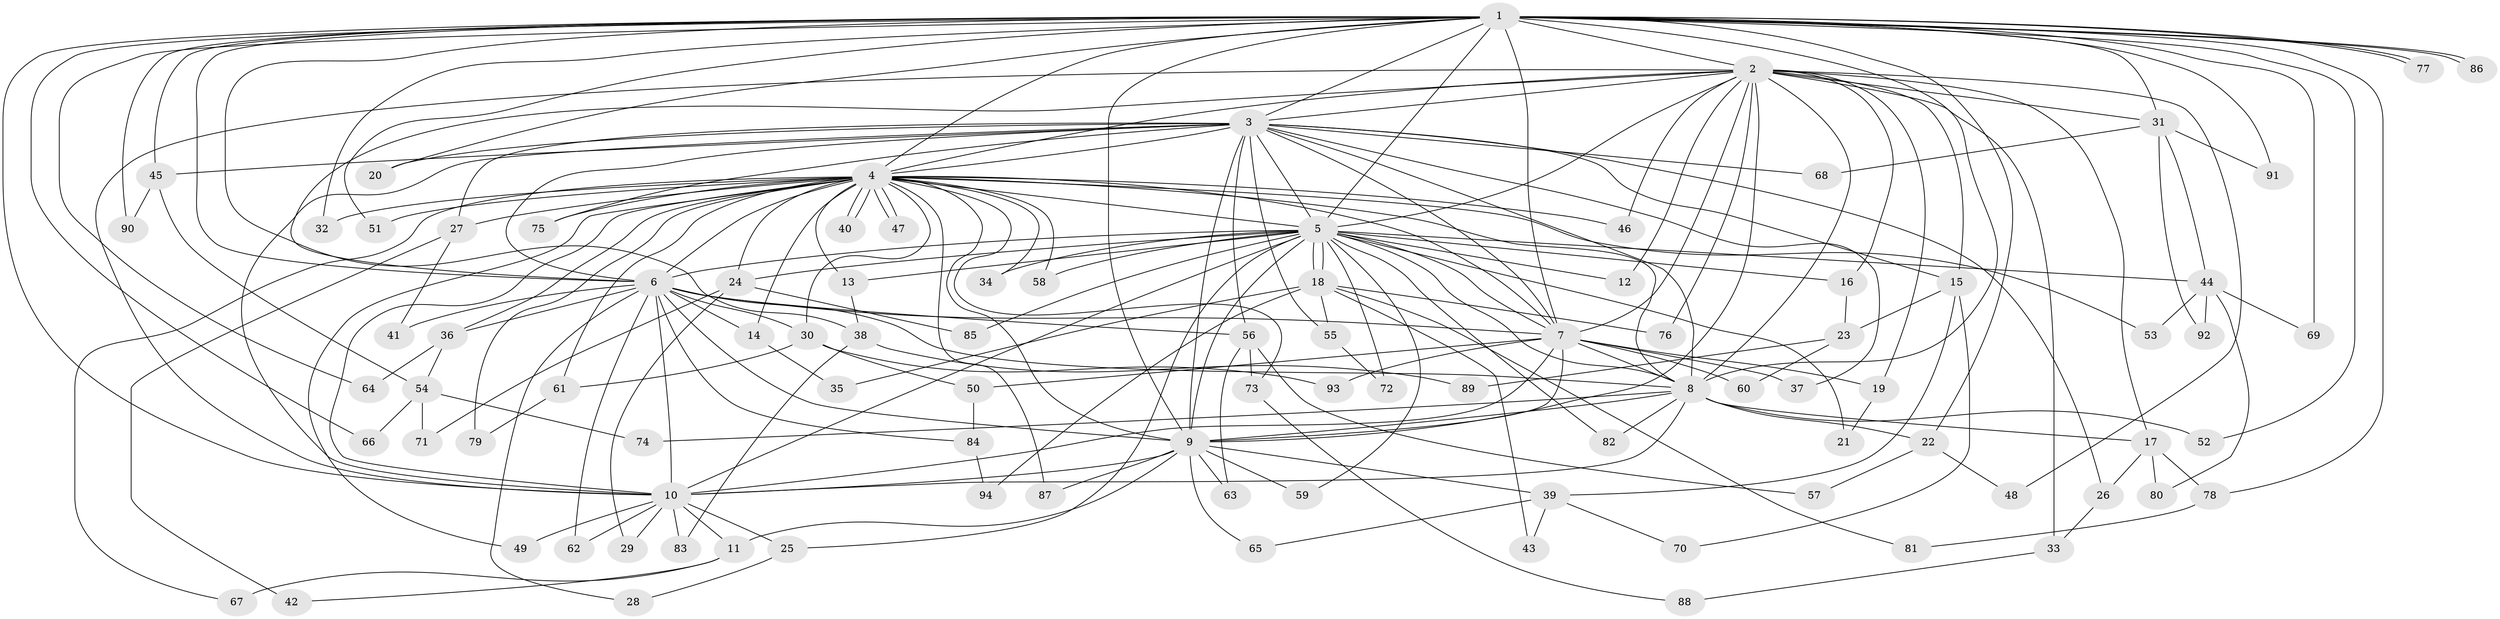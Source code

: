 // coarse degree distribution, {24: 0.0273972602739726, 31: 0.0136986301369863, 20: 0.0136986301369863, 13: 0.0136986301369863, 15: 0.0136986301369863, 4: 0.0684931506849315, 2: 0.547945205479452, 3: 0.1643835616438356, 5: 0.0547945205479452, 9: 0.0273972602739726, 1: 0.0410958904109589, 6: 0.0136986301369863}
// Generated by graph-tools (version 1.1) at 2025/51/02/27/25 19:51:50]
// undirected, 94 vertices, 213 edges
graph export_dot {
graph [start="1"]
  node [color=gray90,style=filled];
  1;
  2;
  3;
  4;
  5;
  6;
  7;
  8;
  9;
  10;
  11;
  12;
  13;
  14;
  15;
  16;
  17;
  18;
  19;
  20;
  21;
  22;
  23;
  24;
  25;
  26;
  27;
  28;
  29;
  30;
  31;
  32;
  33;
  34;
  35;
  36;
  37;
  38;
  39;
  40;
  41;
  42;
  43;
  44;
  45;
  46;
  47;
  48;
  49;
  50;
  51;
  52;
  53;
  54;
  55;
  56;
  57;
  58;
  59;
  60;
  61;
  62;
  63;
  64;
  65;
  66;
  67;
  68;
  69;
  70;
  71;
  72;
  73;
  74;
  75;
  76;
  77;
  78;
  79;
  80;
  81;
  82;
  83;
  84;
  85;
  86;
  87;
  88;
  89;
  90;
  91;
  92;
  93;
  94;
  1 -- 2;
  1 -- 3;
  1 -- 4;
  1 -- 5;
  1 -- 6;
  1 -- 7;
  1 -- 8;
  1 -- 9;
  1 -- 10;
  1 -- 20;
  1 -- 22;
  1 -- 31;
  1 -- 32;
  1 -- 38;
  1 -- 45;
  1 -- 51;
  1 -- 52;
  1 -- 64;
  1 -- 66;
  1 -- 69;
  1 -- 77;
  1 -- 77;
  1 -- 78;
  1 -- 86;
  1 -- 86;
  1 -- 90;
  1 -- 91;
  2 -- 3;
  2 -- 4;
  2 -- 5;
  2 -- 6;
  2 -- 7;
  2 -- 8;
  2 -- 9;
  2 -- 10;
  2 -- 12;
  2 -- 15;
  2 -- 16;
  2 -- 17;
  2 -- 19;
  2 -- 31;
  2 -- 33;
  2 -- 46;
  2 -- 48;
  2 -- 76;
  3 -- 4;
  3 -- 5;
  3 -- 6;
  3 -- 7;
  3 -- 8;
  3 -- 9;
  3 -- 10;
  3 -- 15;
  3 -- 20;
  3 -- 26;
  3 -- 27;
  3 -- 37;
  3 -- 45;
  3 -- 55;
  3 -- 56;
  3 -- 68;
  3 -- 75;
  4 -- 5;
  4 -- 6;
  4 -- 7;
  4 -- 8;
  4 -- 9;
  4 -- 10;
  4 -- 13;
  4 -- 14;
  4 -- 24;
  4 -- 27;
  4 -- 30;
  4 -- 32;
  4 -- 34;
  4 -- 36;
  4 -- 40;
  4 -- 40;
  4 -- 46;
  4 -- 47;
  4 -- 47;
  4 -- 49;
  4 -- 51;
  4 -- 53;
  4 -- 58;
  4 -- 61;
  4 -- 67;
  4 -- 73;
  4 -- 75;
  4 -- 79;
  4 -- 87;
  5 -- 6;
  5 -- 7;
  5 -- 8;
  5 -- 9;
  5 -- 10;
  5 -- 12;
  5 -- 13;
  5 -- 16;
  5 -- 18;
  5 -- 18;
  5 -- 21;
  5 -- 24;
  5 -- 25;
  5 -- 34;
  5 -- 44;
  5 -- 58;
  5 -- 59;
  5 -- 72;
  5 -- 82;
  5 -- 85;
  6 -- 7;
  6 -- 8;
  6 -- 9;
  6 -- 10;
  6 -- 14;
  6 -- 28;
  6 -- 30;
  6 -- 36;
  6 -- 41;
  6 -- 56;
  6 -- 62;
  6 -- 84;
  7 -- 8;
  7 -- 9;
  7 -- 10;
  7 -- 19;
  7 -- 37;
  7 -- 50;
  7 -- 60;
  7 -- 93;
  8 -- 9;
  8 -- 10;
  8 -- 17;
  8 -- 22;
  8 -- 52;
  8 -- 74;
  8 -- 82;
  9 -- 10;
  9 -- 11;
  9 -- 39;
  9 -- 59;
  9 -- 63;
  9 -- 65;
  9 -- 87;
  10 -- 11;
  10 -- 25;
  10 -- 29;
  10 -- 49;
  10 -- 62;
  10 -- 83;
  11 -- 42;
  11 -- 67;
  13 -- 38;
  14 -- 35;
  15 -- 23;
  15 -- 39;
  15 -- 70;
  16 -- 23;
  17 -- 26;
  17 -- 78;
  17 -- 80;
  18 -- 35;
  18 -- 43;
  18 -- 55;
  18 -- 76;
  18 -- 81;
  18 -- 94;
  19 -- 21;
  22 -- 48;
  22 -- 57;
  23 -- 60;
  23 -- 89;
  24 -- 29;
  24 -- 71;
  24 -- 85;
  25 -- 28;
  26 -- 33;
  27 -- 41;
  27 -- 42;
  30 -- 50;
  30 -- 61;
  30 -- 93;
  31 -- 44;
  31 -- 68;
  31 -- 91;
  31 -- 92;
  33 -- 88;
  36 -- 54;
  36 -- 64;
  38 -- 83;
  38 -- 89;
  39 -- 43;
  39 -- 65;
  39 -- 70;
  44 -- 53;
  44 -- 69;
  44 -- 80;
  44 -- 92;
  45 -- 54;
  45 -- 90;
  50 -- 84;
  54 -- 66;
  54 -- 71;
  54 -- 74;
  55 -- 72;
  56 -- 57;
  56 -- 63;
  56 -- 73;
  61 -- 79;
  73 -- 88;
  78 -- 81;
  84 -- 94;
}

